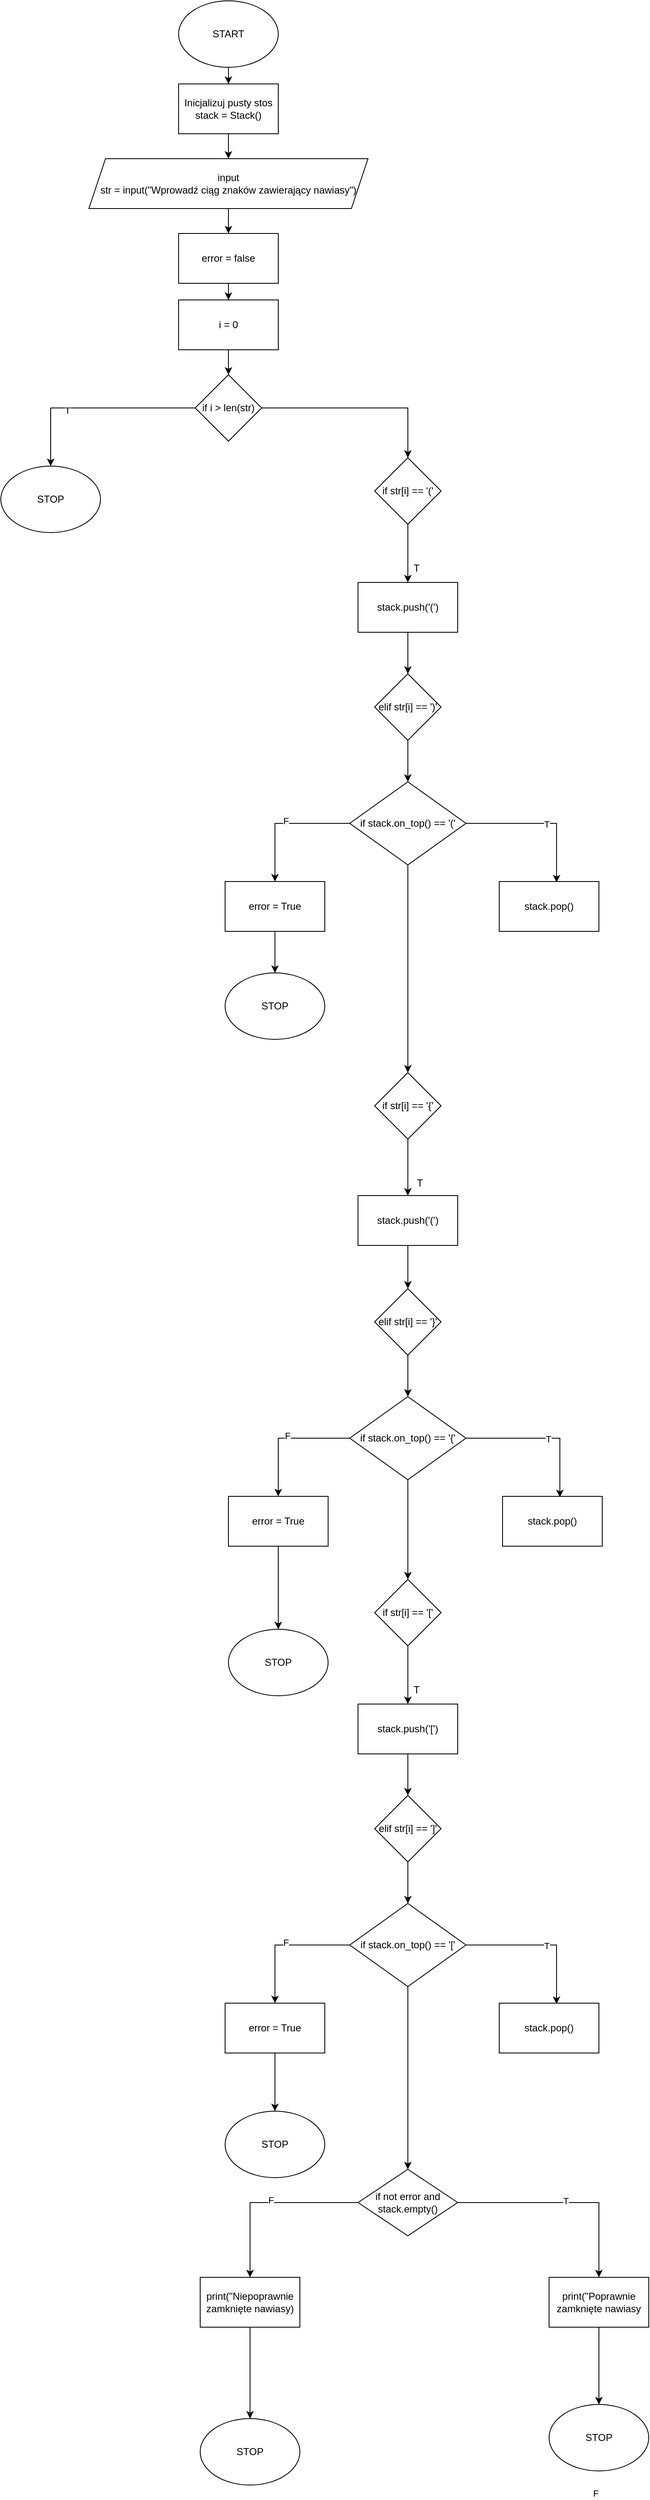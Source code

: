 <mxfile version="21.3.8" type="github" pages="3">
  <diagram name="Poprawność nawiasów" id="g024DsKpXOCPcxwgcf_j">
    <mxGraphModel dx="1793" dy="995" grid="1" gridSize="10" guides="1" tooltips="1" connect="1" arrows="1" fold="1" page="1" pageScale="1" pageWidth="827" pageHeight="1169" math="0" shadow="0">
      <root>
        <mxCell id="0" />
        <mxCell id="1" parent="0" />
        <mxCell id="ThZ5cBKQppWVgxTA8i1g-7" style="edgeStyle=orthogonalEdgeStyle;rounded=0;orthogonalLoop=1;jettySize=auto;html=1;entryX=0.5;entryY=0;entryDx=0;entryDy=0;" parent="1" source="ThZ5cBKQppWVgxTA8i1g-1" target="ThZ5cBKQppWVgxTA8i1g-4" edge="1">
          <mxGeometry relative="1" as="geometry" />
        </mxCell>
        <mxCell id="ThZ5cBKQppWVgxTA8i1g-1" value="START" style="ellipse;whiteSpace=wrap;html=1;" parent="1" vertex="1">
          <mxGeometry x="354" y="30" width="120" height="80" as="geometry" />
        </mxCell>
        <mxCell id="ThZ5cBKQppWVgxTA8i1g-9" style="edgeStyle=orthogonalEdgeStyle;rounded=0;orthogonalLoop=1;jettySize=auto;html=1;entryX=0.5;entryY=0;entryDx=0;entryDy=0;" parent="1" source="ThZ5cBKQppWVgxTA8i1g-3" target="ThZ5cBKQppWVgxTA8i1g-6" edge="1">
          <mxGeometry relative="1" as="geometry" />
        </mxCell>
        <mxCell id="ThZ5cBKQppWVgxTA8i1g-3" value="input&lt;br&gt;str = input(&quot;Wprowadź ciąg znaków zawierający nawiasy&quot;)" style="shape=parallelogram;perimeter=parallelogramPerimeter;whiteSpace=wrap;html=1;fixedSize=1;" parent="1" vertex="1">
          <mxGeometry x="246" y="220" width="336" height="60" as="geometry" />
        </mxCell>
        <mxCell id="ThZ5cBKQppWVgxTA8i1g-8" style="edgeStyle=orthogonalEdgeStyle;rounded=0;orthogonalLoop=1;jettySize=auto;html=1;entryX=0.5;entryY=0;entryDx=0;entryDy=0;" parent="1" source="ThZ5cBKQppWVgxTA8i1g-4" target="ThZ5cBKQppWVgxTA8i1g-3" edge="1">
          <mxGeometry relative="1" as="geometry" />
        </mxCell>
        <mxCell id="ThZ5cBKQppWVgxTA8i1g-4" value="Inicjalizuj pusty stos&lt;br&gt;stack = Stack()" style="rounded=0;whiteSpace=wrap;html=1;" parent="1" vertex="1">
          <mxGeometry x="354" y="130" width="120" height="60" as="geometry" />
        </mxCell>
        <mxCell id="ThZ5cBKQppWVgxTA8i1g-11" style="edgeStyle=orthogonalEdgeStyle;rounded=0;orthogonalLoop=1;jettySize=auto;html=1;entryX=0.5;entryY=0;entryDx=0;entryDy=0;" parent="1" source="ThZ5cBKQppWVgxTA8i1g-6" target="ThZ5cBKQppWVgxTA8i1g-10" edge="1">
          <mxGeometry relative="1" as="geometry" />
        </mxCell>
        <mxCell id="ThZ5cBKQppWVgxTA8i1g-6" value="error = false" style="rounded=0;whiteSpace=wrap;html=1;" parent="1" vertex="1">
          <mxGeometry x="354" y="310" width="120" height="60" as="geometry" />
        </mxCell>
        <mxCell id="ThZ5cBKQppWVgxTA8i1g-13" style="edgeStyle=orthogonalEdgeStyle;rounded=0;orthogonalLoop=1;jettySize=auto;html=1;entryX=0.5;entryY=0;entryDx=0;entryDy=0;" parent="1" source="ThZ5cBKQppWVgxTA8i1g-10" target="ThZ5cBKQppWVgxTA8i1g-12" edge="1">
          <mxGeometry relative="1" as="geometry" />
        </mxCell>
        <mxCell id="ThZ5cBKQppWVgxTA8i1g-10" value="i = 0&lt;br&gt;" style="rounded=0;whiteSpace=wrap;html=1;" parent="1" vertex="1">
          <mxGeometry x="354" y="390" width="120" height="60" as="geometry" />
        </mxCell>
        <mxCell id="JOtx4gClBZ2Zoo7yHdEg-2" style="edgeStyle=orthogonalEdgeStyle;rounded=0;orthogonalLoop=1;jettySize=auto;html=1;entryX=0.5;entryY=0;entryDx=0;entryDy=0;" edge="1" parent="1" source="ThZ5cBKQppWVgxTA8i1g-12" target="JOtx4gClBZ2Zoo7yHdEg-1">
          <mxGeometry relative="1" as="geometry" />
        </mxCell>
        <mxCell id="JOtx4gClBZ2Zoo7yHdEg-3" value="T" style="edgeLabel;html=1;align=center;verticalAlign=middle;resizable=0;points=[];" vertex="1" connectable="0" parent="JOtx4gClBZ2Zoo7yHdEg-2">
          <mxGeometry x="0.262" y="3" relative="1" as="geometry">
            <mxPoint as="offset" />
          </mxGeometry>
        </mxCell>
        <mxCell id="JOtx4gClBZ2Zoo7yHdEg-6" style="edgeStyle=orthogonalEdgeStyle;rounded=0;orthogonalLoop=1;jettySize=auto;html=1;entryX=0.5;entryY=0;entryDx=0;entryDy=0;" edge="1" parent="1" source="ThZ5cBKQppWVgxTA8i1g-12" target="JOtx4gClBZ2Zoo7yHdEg-4">
          <mxGeometry relative="1" as="geometry" />
        </mxCell>
        <mxCell id="ThZ5cBKQppWVgxTA8i1g-12" value="if i &amp;gt; len(str)" style="rhombus;whiteSpace=wrap;html=1;" parent="1" vertex="1">
          <mxGeometry x="374" y="480" width="80" height="80" as="geometry" />
        </mxCell>
        <mxCell id="JOtx4gClBZ2Zoo7yHdEg-1" value="STOP" style="ellipse;whiteSpace=wrap;html=1;" vertex="1" parent="1">
          <mxGeometry x="140" y="590" width="120" height="80" as="geometry" />
        </mxCell>
        <mxCell id="JOtx4gClBZ2Zoo7yHdEg-8" style="edgeStyle=orthogonalEdgeStyle;rounded=0;orthogonalLoop=1;jettySize=auto;html=1;entryX=0.5;entryY=0;entryDx=0;entryDy=0;" edge="1" parent="1" source="JOtx4gClBZ2Zoo7yHdEg-4" target="JOtx4gClBZ2Zoo7yHdEg-7">
          <mxGeometry relative="1" as="geometry" />
        </mxCell>
        <mxCell id="JOtx4gClBZ2Zoo7yHdEg-4" value="if str[i] == &#39;(&#39;" style="rhombus;whiteSpace=wrap;html=1;" vertex="1" parent="1">
          <mxGeometry x="590" y="580" width="80" height="80" as="geometry" />
        </mxCell>
        <mxCell id="JOtx4gClBZ2Zoo7yHdEg-11" style="edgeStyle=orthogonalEdgeStyle;rounded=0;orthogonalLoop=1;jettySize=auto;html=1;entryX=0.5;entryY=0;entryDx=0;entryDy=0;" edge="1" parent="1" source="JOtx4gClBZ2Zoo7yHdEg-7" target="JOtx4gClBZ2Zoo7yHdEg-10">
          <mxGeometry relative="1" as="geometry" />
        </mxCell>
        <mxCell id="JOtx4gClBZ2Zoo7yHdEg-7" value="stack.push(&#39;(&#39;)" style="rounded=0;whiteSpace=wrap;html=1;" vertex="1" parent="1">
          <mxGeometry x="570" y="730" width="120" height="60" as="geometry" />
        </mxCell>
        <mxCell id="JOtx4gClBZ2Zoo7yHdEg-9" value="T" style="text;html=1;align=center;verticalAlign=middle;resizable=0;points=[];autosize=1;strokeColor=none;fillColor=none;" vertex="1" parent="1">
          <mxGeometry x="625" y="698" width="30" height="30" as="geometry" />
        </mxCell>
        <mxCell id="JOtx4gClBZ2Zoo7yHdEg-15" style="edgeStyle=orthogonalEdgeStyle;rounded=0;orthogonalLoop=1;jettySize=auto;html=1;entryX=0.5;entryY=0;entryDx=0;entryDy=0;" edge="1" parent="1" source="JOtx4gClBZ2Zoo7yHdEg-10" target="JOtx4gClBZ2Zoo7yHdEg-14">
          <mxGeometry relative="1" as="geometry" />
        </mxCell>
        <mxCell id="JOtx4gClBZ2Zoo7yHdEg-10" value="elif str[i] == &#39;)&#39;" style="rhombus;whiteSpace=wrap;html=1;" vertex="1" parent="1">
          <mxGeometry x="590" y="840" width="80" height="80" as="geometry" />
        </mxCell>
        <mxCell id="JOtx4gClBZ2Zoo7yHdEg-19" style="edgeStyle=orthogonalEdgeStyle;rounded=0;orthogonalLoop=1;jettySize=auto;html=1;entryX=0.575;entryY=0.017;entryDx=0;entryDy=0;entryPerimeter=0;" edge="1" parent="1" source="JOtx4gClBZ2Zoo7yHdEg-14" target="JOtx4gClBZ2Zoo7yHdEg-18">
          <mxGeometry relative="1" as="geometry" />
        </mxCell>
        <mxCell id="JOtx4gClBZ2Zoo7yHdEg-22" value="T" style="edgeLabel;html=1;align=center;verticalAlign=middle;resizable=0;points=[];" vertex="1" connectable="0" parent="JOtx4gClBZ2Zoo7yHdEg-19">
          <mxGeometry x="0.078" y="-1" relative="1" as="geometry">
            <mxPoint as="offset" />
          </mxGeometry>
        </mxCell>
        <mxCell id="JOtx4gClBZ2Zoo7yHdEg-20" style="edgeStyle=orthogonalEdgeStyle;rounded=0;orthogonalLoop=1;jettySize=auto;html=1;entryX=0.5;entryY=0;entryDx=0;entryDy=0;" edge="1" parent="1" source="JOtx4gClBZ2Zoo7yHdEg-14" target="JOtx4gClBZ2Zoo7yHdEg-16">
          <mxGeometry relative="1" as="geometry" />
        </mxCell>
        <mxCell id="JOtx4gClBZ2Zoo7yHdEg-21" value="F" style="edgeLabel;html=1;align=center;verticalAlign=middle;resizable=0;points=[];" vertex="1" connectable="0" parent="JOtx4gClBZ2Zoo7yHdEg-20">
          <mxGeometry x="-0.037" y="-3" relative="1" as="geometry">
            <mxPoint as="offset" />
          </mxGeometry>
        </mxCell>
        <mxCell id="JOtx4gClBZ2Zoo7yHdEg-41" style="edgeStyle=orthogonalEdgeStyle;rounded=0;orthogonalLoop=1;jettySize=auto;html=1;entryX=0.5;entryY=0;entryDx=0;entryDy=0;" edge="1" parent="1" source="JOtx4gClBZ2Zoo7yHdEg-14" target="JOtx4gClBZ2Zoo7yHdEg-28">
          <mxGeometry relative="1" as="geometry" />
        </mxCell>
        <mxCell id="JOtx4gClBZ2Zoo7yHdEg-14" value="if stack.on_top() == &#39;(&#39;" style="rhombus;whiteSpace=wrap;html=1;" vertex="1" parent="1">
          <mxGeometry x="560" y="970" width="140" height="100" as="geometry" />
        </mxCell>
        <mxCell id="JOtx4gClBZ2Zoo7yHdEg-24" style="edgeStyle=orthogonalEdgeStyle;rounded=0;orthogonalLoop=1;jettySize=auto;html=1;entryX=0.5;entryY=0;entryDx=0;entryDy=0;" edge="1" parent="1" source="JOtx4gClBZ2Zoo7yHdEg-16" target="JOtx4gClBZ2Zoo7yHdEg-23">
          <mxGeometry relative="1" as="geometry" />
        </mxCell>
        <mxCell id="JOtx4gClBZ2Zoo7yHdEg-16" value="error = True" style="rounded=0;whiteSpace=wrap;html=1;" vertex="1" parent="1">
          <mxGeometry x="410" y="1090" width="120" height="60" as="geometry" />
        </mxCell>
        <mxCell id="JOtx4gClBZ2Zoo7yHdEg-18" value="stack.pop()" style="rounded=0;whiteSpace=wrap;html=1;" vertex="1" parent="1">
          <mxGeometry x="740" y="1090" width="120" height="60" as="geometry" />
        </mxCell>
        <mxCell id="JOtx4gClBZ2Zoo7yHdEg-23" value="STOP" style="ellipse;whiteSpace=wrap;html=1;" vertex="1" parent="1">
          <mxGeometry x="410" y="1200" width="120" height="80" as="geometry" />
        </mxCell>
        <mxCell id="JOtx4gClBZ2Zoo7yHdEg-27" style="edgeStyle=orthogonalEdgeStyle;rounded=0;orthogonalLoop=1;jettySize=auto;html=1;entryX=0.5;entryY=0;entryDx=0;entryDy=0;" edge="1" parent="1" source="JOtx4gClBZ2Zoo7yHdEg-28" target="JOtx4gClBZ2Zoo7yHdEg-30">
          <mxGeometry relative="1" as="geometry" />
        </mxCell>
        <mxCell id="JOtx4gClBZ2Zoo7yHdEg-28" value="if str[i] == &#39;{&#39;" style="rhombus;whiteSpace=wrap;html=1;" vertex="1" parent="1">
          <mxGeometry x="590" y="1320" width="80" height="80" as="geometry" />
        </mxCell>
        <mxCell id="JOtx4gClBZ2Zoo7yHdEg-29" style="edgeStyle=orthogonalEdgeStyle;rounded=0;orthogonalLoop=1;jettySize=auto;html=1;entryX=0.5;entryY=0;entryDx=0;entryDy=0;" edge="1" parent="1" source="JOtx4gClBZ2Zoo7yHdEg-30" target="JOtx4gClBZ2Zoo7yHdEg-33">
          <mxGeometry relative="1" as="geometry" />
        </mxCell>
        <mxCell id="JOtx4gClBZ2Zoo7yHdEg-30" value="stack.push(&#39;(&#39;)" style="rounded=0;whiteSpace=wrap;html=1;" vertex="1" parent="1">
          <mxGeometry x="570" y="1468" width="120" height="60" as="geometry" />
        </mxCell>
        <mxCell id="JOtx4gClBZ2Zoo7yHdEg-31" value="T" style="text;html=1;align=center;verticalAlign=middle;resizable=0;points=[];autosize=1;strokeColor=none;fillColor=none;" vertex="1" parent="1">
          <mxGeometry x="629" y="1438" width="30" height="30" as="geometry" />
        </mxCell>
        <mxCell id="JOtx4gClBZ2Zoo7yHdEg-32" style="edgeStyle=orthogonalEdgeStyle;rounded=0;orthogonalLoop=1;jettySize=auto;html=1;entryX=0.5;entryY=0;entryDx=0;entryDy=0;" edge="1" parent="1" source="JOtx4gClBZ2Zoo7yHdEg-33" target="JOtx4gClBZ2Zoo7yHdEg-38">
          <mxGeometry relative="1" as="geometry" />
        </mxCell>
        <mxCell id="JOtx4gClBZ2Zoo7yHdEg-33" value="elif str[i] == &#39;}&#39;" style="rhombus;whiteSpace=wrap;html=1;" vertex="1" parent="1">
          <mxGeometry x="590" y="1580" width="80" height="80" as="geometry" />
        </mxCell>
        <mxCell id="JOtx4gClBZ2Zoo7yHdEg-34" style="edgeStyle=orthogonalEdgeStyle;rounded=0;orthogonalLoop=1;jettySize=auto;html=1;entryX=0.575;entryY=0.017;entryDx=0;entryDy=0;entryPerimeter=0;" edge="1" parent="1" source="JOtx4gClBZ2Zoo7yHdEg-38" target="JOtx4gClBZ2Zoo7yHdEg-40">
          <mxGeometry relative="1" as="geometry" />
        </mxCell>
        <mxCell id="JOtx4gClBZ2Zoo7yHdEg-35" value="T" style="edgeLabel;html=1;align=center;verticalAlign=middle;resizable=0;points=[];" vertex="1" connectable="0" parent="JOtx4gClBZ2Zoo7yHdEg-34">
          <mxGeometry x="0.078" y="-1" relative="1" as="geometry">
            <mxPoint as="offset" />
          </mxGeometry>
        </mxCell>
        <mxCell id="JOtx4gClBZ2Zoo7yHdEg-36" style="edgeStyle=orthogonalEdgeStyle;rounded=0;orthogonalLoop=1;jettySize=auto;html=1;entryX=0.5;entryY=0;entryDx=0;entryDy=0;" edge="1" parent="1" source="JOtx4gClBZ2Zoo7yHdEg-38" target="JOtx4gClBZ2Zoo7yHdEg-71">
          <mxGeometry relative="1" as="geometry">
            <mxPoint x="474" y="1830" as="targetPoint" />
          </mxGeometry>
        </mxCell>
        <mxCell id="JOtx4gClBZ2Zoo7yHdEg-37" value="F" style="edgeLabel;html=1;align=center;verticalAlign=middle;resizable=0;points=[];" vertex="1" connectable="0" parent="JOtx4gClBZ2Zoo7yHdEg-36">
          <mxGeometry x="-0.037" y="-3" relative="1" as="geometry">
            <mxPoint as="offset" />
          </mxGeometry>
        </mxCell>
        <mxCell id="JOtx4gClBZ2Zoo7yHdEg-56" style="edgeStyle=orthogonalEdgeStyle;rounded=0;orthogonalLoop=1;jettySize=auto;html=1;" edge="1" parent="1" source="JOtx4gClBZ2Zoo7yHdEg-38" target="JOtx4gClBZ2Zoo7yHdEg-43">
          <mxGeometry relative="1" as="geometry" />
        </mxCell>
        <mxCell id="JOtx4gClBZ2Zoo7yHdEg-38" value="if stack.on_top() == &#39;{&#39;" style="rhombus;whiteSpace=wrap;html=1;" vertex="1" parent="1">
          <mxGeometry x="560" y="1710" width="140" height="100" as="geometry" />
        </mxCell>
        <mxCell id="JOtx4gClBZ2Zoo7yHdEg-39" style="edgeStyle=orthogonalEdgeStyle;rounded=0;orthogonalLoop=1;jettySize=auto;html=1;entryX=0.5;entryY=0;entryDx=0;entryDy=0;exitX=0.5;exitY=1;exitDx=0;exitDy=0;" edge="1" parent="1" source="JOtx4gClBZ2Zoo7yHdEg-71" target="JOtx4gClBZ2Zoo7yHdEg-72">
          <mxGeometry relative="1" as="geometry">
            <mxPoint x="474" y="1890" as="sourcePoint" />
            <mxPoint x="474" y="1940" as="targetPoint" />
          </mxGeometry>
        </mxCell>
        <mxCell id="JOtx4gClBZ2Zoo7yHdEg-40" value="stack.pop()" style="rounded=0;whiteSpace=wrap;html=1;" vertex="1" parent="1">
          <mxGeometry x="744" y="1830" width="120" height="60" as="geometry" />
        </mxCell>
        <mxCell id="JOtx4gClBZ2Zoo7yHdEg-42" style="edgeStyle=orthogonalEdgeStyle;rounded=0;orthogonalLoop=1;jettySize=auto;html=1;entryX=0.5;entryY=0;entryDx=0;entryDy=0;" edge="1" parent="1" source="JOtx4gClBZ2Zoo7yHdEg-43" target="JOtx4gClBZ2Zoo7yHdEg-45">
          <mxGeometry relative="1" as="geometry" />
        </mxCell>
        <mxCell id="JOtx4gClBZ2Zoo7yHdEg-43" value="if str[i] == &#39;[&#39;" style="rhombus;whiteSpace=wrap;html=1;" vertex="1" parent="1">
          <mxGeometry x="590" y="1930" width="80" height="80" as="geometry" />
        </mxCell>
        <mxCell id="JOtx4gClBZ2Zoo7yHdEg-44" style="edgeStyle=orthogonalEdgeStyle;rounded=0;orthogonalLoop=1;jettySize=auto;html=1;entryX=0.5;entryY=0;entryDx=0;entryDy=0;" edge="1" parent="1" source="JOtx4gClBZ2Zoo7yHdEg-45" target="JOtx4gClBZ2Zoo7yHdEg-48">
          <mxGeometry relative="1" as="geometry" />
        </mxCell>
        <mxCell id="JOtx4gClBZ2Zoo7yHdEg-45" value="stack.push(&#39;[&#39;)" style="rounded=0;whiteSpace=wrap;html=1;" vertex="1" parent="1">
          <mxGeometry x="570" y="2080" width="120" height="60" as="geometry" />
        </mxCell>
        <mxCell id="JOtx4gClBZ2Zoo7yHdEg-46" value="T" style="text;html=1;align=center;verticalAlign=middle;resizable=0;points=[];autosize=1;strokeColor=none;fillColor=none;" vertex="1" parent="1">
          <mxGeometry x="625" y="2048" width="30" height="30" as="geometry" />
        </mxCell>
        <mxCell id="JOtx4gClBZ2Zoo7yHdEg-47" style="edgeStyle=orthogonalEdgeStyle;rounded=0;orthogonalLoop=1;jettySize=auto;html=1;entryX=0.5;entryY=0;entryDx=0;entryDy=0;" edge="1" parent="1" source="JOtx4gClBZ2Zoo7yHdEg-48" target="JOtx4gClBZ2Zoo7yHdEg-53">
          <mxGeometry relative="1" as="geometry" />
        </mxCell>
        <mxCell id="JOtx4gClBZ2Zoo7yHdEg-48" value="elif str[i] == &#39;]&#39;" style="rhombus;whiteSpace=wrap;html=1;" vertex="1" parent="1">
          <mxGeometry x="590" y="2190" width="80" height="80" as="geometry" />
        </mxCell>
        <mxCell id="JOtx4gClBZ2Zoo7yHdEg-49" style="edgeStyle=orthogonalEdgeStyle;rounded=0;orthogonalLoop=1;jettySize=auto;html=1;entryX=0.575;entryY=0.017;entryDx=0;entryDy=0;entryPerimeter=0;" edge="1" parent="1" source="JOtx4gClBZ2Zoo7yHdEg-53" target="JOtx4gClBZ2Zoo7yHdEg-55">
          <mxGeometry relative="1" as="geometry" />
        </mxCell>
        <mxCell id="JOtx4gClBZ2Zoo7yHdEg-50" value="T" style="edgeLabel;html=1;align=center;verticalAlign=middle;resizable=0;points=[];" vertex="1" connectable="0" parent="JOtx4gClBZ2Zoo7yHdEg-49">
          <mxGeometry x="0.078" y="-1" relative="1" as="geometry">
            <mxPoint as="offset" />
          </mxGeometry>
        </mxCell>
        <mxCell id="JOtx4gClBZ2Zoo7yHdEg-51" style="edgeStyle=orthogonalEdgeStyle;rounded=0;orthogonalLoop=1;jettySize=auto;html=1;entryX=0.5;entryY=0;entryDx=0;entryDy=0;" edge="1" parent="1" source="JOtx4gClBZ2Zoo7yHdEg-53" target="JOtx4gClBZ2Zoo7yHdEg-73">
          <mxGeometry relative="1" as="geometry">
            <mxPoint x="470" y="2440" as="targetPoint" />
          </mxGeometry>
        </mxCell>
        <mxCell id="JOtx4gClBZ2Zoo7yHdEg-52" value="F" style="edgeLabel;html=1;align=center;verticalAlign=middle;resizable=0;points=[];" vertex="1" connectable="0" parent="JOtx4gClBZ2Zoo7yHdEg-51">
          <mxGeometry x="-0.037" y="-3" relative="1" as="geometry">
            <mxPoint as="offset" />
          </mxGeometry>
        </mxCell>
        <mxCell id="JOtx4gClBZ2Zoo7yHdEg-75" style="edgeStyle=orthogonalEdgeStyle;rounded=0;orthogonalLoop=1;jettySize=auto;html=1;" edge="1" parent="1" source="JOtx4gClBZ2Zoo7yHdEg-53" target="JOtx4gClBZ2Zoo7yHdEg-76">
          <mxGeometry relative="1" as="geometry">
            <mxPoint x="630" y="2690" as="targetPoint" />
          </mxGeometry>
        </mxCell>
        <mxCell id="JOtx4gClBZ2Zoo7yHdEg-53" value="if stack.on_top() == &#39;[&#39;" style="rhombus;whiteSpace=wrap;html=1;" vertex="1" parent="1">
          <mxGeometry x="560" y="2320" width="140" height="100" as="geometry" />
        </mxCell>
        <mxCell id="JOtx4gClBZ2Zoo7yHdEg-54" style="edgeStyle=orthogonalEdgeStyle;rounded=0;orthogonalLoop=1;jettySize=auto;html=1;entryX=0.5;entryY=0;entryDx=0;entryDy=0;exitX=0.5;exitY=1;exitDx=0;exitDy=0;" edge="1" parent="1" source="JOtx4gClBZ2Zoo7yHdEg-73" target="JOtx4gClBZ2Zoo7yHdEg-74">
          <mxGeometry relative="1" as="geometry">
            <mxPoint x="470" y="2500" as="sourcePoint" />
            <mxPoint x="470" y="2550" as="targetPoint" />
          </mxGeometry>
        </mxCell>
        <mxCell id="JOtx4gClBZ2Zoo7yHdEg-55" value="stack.pop()" style="rounded=0;whiteSpace=wrap;html=1;" vertex="1" parent="1">
          <mxGeometry x="740" y="2440" width="120" height="60" as="geometry" />
        </mxCell>
        <mxCell id="JOtx4gClBZ2Zoo7yHdEg-71" value="error = True" style="rounded=0;whiteSpace=wrap;html=1;" vertex="1" parent="1">
          <mxGeometry x="414" y="1830" width="120" height="60" as="geometry" />
        </mxCell>
        <mxCell id="JOtx4gClBZ2Zoo7yHdEg-72" value="STOP" style="ellipse;whiteSpace=wrap;html=1;" vertex="1" parent="1">
          <mxGeometry x="414" y="1990" width="120" height="80" as="geometry" />
        </mxCell>
        <mxCell id="JOtx4gClBZ2Zoo7yHdEg-73" value="error = True" style="rounded=0;whiteSpace=wrap;html=1;" vertex="1" parent="1">
          <mxGeometry x="410" y="2440" width="120" height="60" as="geometry" />
        </mxCell>
        <mxCell id="JOtx4gClBZ2Zoo7yHdEg-74" value="STOP" style="ellipse;whiteSpace=wrap;html=1;" vertex="1" parent="1">
          <mxGeometry x="410" y="2570" width="120" height="80" as="geometry" />
        </mxCell>
        <mxCell id="JOtx4gClBZ2Zoo7yHdEg-79" style="edgeStyle=orthogonalEdgeStyle;rounded=0;orthogonalLoop=1;jettySize=auto;html=1;entryX=0.5;entryY=0;entryDx=0;entryDy=0;" edge="1" parent="1" source="JOtx4gClBZ2Zoo7yHdEg-76" target="JOtx4gClBZ2Zoo7yHdEg-78">
          <mxGeometry relative="1" as="geometry">
            <mxPoint x="480" y="2720" as="targetPoint" />
          </mxGeometry>
        </mxCell>
        <mxCell id="JOtx4gClBZ2Zoo7yHdEg-80" value="F" style="edgeLabel;html=1;align=center;verticalAlign=middle;resizable=0;points=[];" vertex="1" connectable="0" parent="JOtx4gClBZ2Zoo7yHdEg-79">
          <mxGeometry x="-0.052" y="-2" relative="1" as="geometry">
            <mxPoint x="-1" y="-1" as="offset" />
          </mxGeometry>
        </mxCell>
        <mxCell id="JOtx4gClBZ2Zoo7yHdEg-81" style="edgeStyle=orthogonalEdgeStyle;rounded=0;orthogonalLoop=1;jettySize=auto;html=1;entryX=0.5;entryY=0;entryDx=0;entryDy=0;" edge="1" parent="1" source="JOtx4gClBZ2Zoo7yHdEg-76" target="JOtx4gClBZ2Zoo7yHdEg-77">
          <mxGeometry relative="1" as="geometry" />
        </mxCell>
        <mxCell id="JOtx4gClBZ2Zoo7yHdEg-82" value="T" style="edgeLabel;html=1;align=center;verticalAlign=middle;resizable=0;points=[];" vertex="1" connectable="0" parent="JOtx4gClBZ2Zoo7yHdEg-81">
          <mxGeometry x="0.006" y="3" relative="1" as="geometry">
            <mxPoint x="-1" y="1" as="offset" />
          </mxGeometry>
        </mxCell>
        <mxCell id="JOtx4gClBZ2Zoo7yHdEg-76" value="if not error and stack.empty()" style="rhombus;whiteSpace=wrap;html=1;" vertex="1" parent="1">
          <mxGeometry x="570" y="2640" width="120" height="80" as="geometry" />
        </mxCell>
        <mxCell id="JOtx4gClBZ2Zoo7yHdEg-91" style="edgeStyle=orthogonalEdgeStyle;rounded=0;orthogonalLoop=1;jettySize=auto;html=1;entryX=0.5;entryY=0;entryDx=0;entryDy=0;" edge="1" parent="1" source="JOtx4gClBZ2Zoo7yHdEg-77" target="JOtx4gClBZ2Zoo7yHdEg-88">
          <mxGeometry relative="1" as="geometry" />
        </mxCell>
        <mxCell id="JOtx4gClBZ2Zoo7yHdEg-77" value="print(&quot;Poprawnie zamknięte nawiasy" style="rounded=0;whiteSpace=wrap;html=1;" vertex="1" parent="1">
          <mxGeometry x="800" y="2770" width="120" height="60" as="geometry" />
        </mxCell>
        <mxCell id="JOtx4gClBZ2Zoo7yHdEg-90" style="edgeStyle=orthogonalEdgeStyle;rounded=0;orthogonalLoop=1;jettySize=auto;html=1;entryX=0.5;entryY=0;entryDx=0;entryDy=0;" edge="1" parent="1" source="JOtx4gClBZ2Zoo7yHdEg-78" target="JOtx4gClBZ2Zoo7yHdEg-85">
          <mxGeometry relative="1" as="geometry" />
        </mxCell>
        <mxCell id="JOtx4gClBZ2Zoo7yHdEg-78" value="print(&quot;Niepoprawnie zamknięte nawiasy)" style="rounded=0;whiteSpace=wrap;html=1;" vertex="1" parent="1">
          <mxGeometry x="380" y="2770" width="120" height="60" as="geometry" />
        </mxCell>
        <mxCell id="JOtx4gClBZ2Zoo7yHdEg-85" value="STOP" style="ellipse;whiteSpace=wrap;html=1;" vertex="1" parent="1">
          <mxGeometry x="380" y="2940" width="120" height="80" as="geometry" />
        </mxCell>
        <mxCell id="JOtx4gClBZ2Zoo7yHdEg-88" value="STOP" style="ellipse;whiteSpace=wrap;html=1;" vertex="1" parent="1">
          <mxGeometry x="800" y="2923" width="120" height="80" as="geometry" />
        </mxCell>
        <mxCell id="JOtx4gClBZ2Zoo7yHdEg-89" value="F" style="edgeLabel;html=1;align=center;verticalAlign=middle;resizable=0;points=[];" vertex="1" connectable="0" parent="1">
          <mxGeometry x="855.25" y="3030.0" as="geometry" />
        </mxCell>
      </root>
    </mxGraphModel>
  </diagram>
  <diagram id="4OWoh24682Fx0EEABVl8" name="Zad 3 Dziel i rządź wektor">
    <mxGraphModel dx="1434" dy="796" grid="1" gridSize="10" guides="1" tooltips="1" connect="1" arrows="1" fold="1" page="1" pageScale="1" pageWidth="827" pageHeight="1169" math="0" shadow="0">
      <root>
        <mxCell id="0" />
        <mxCell id="1" parent="0" />
        <mxCell id="RIF_Q4eIigPR4WmYsB3n-13" style="edgeStyle=orthogonalEdgeStyle;rounded=0;orthogonalLoop=1;jettySize=auto;html=1;entryX=0.5;entryY=0;entryDx=0;entryDy=0;" parent="1" source="RIF_Q4eIigPR4WmYsB3n-1" target="RIF_Q4eIigPR4WmYsB3n-3" edge="1">
          <mxGeometry relative="1" as="geometry" />
        </mxCell>
        <mxCell id="RIF_Q4eIigPR4WmYsB3n-1" value="znajdz_najwiekszy_element_wektora(wektor)" style="rounded=0;whiteSpace=wrap;html=1;" parent="1" vertex="1">
          <mxGeometry x="280" y="160" width="286" height="60" as="geometry" />
        </mxCell>
        <mxCell id="RIF_Q4eIigPR4WmYsB3n-14" style="edgeStyle=orthogonalEdgeStyle;rounded=0;orthogonalLoop=1;jettySize=auto;html=1;entryX=0.5;entryY=0;entryDx=0;entryDy=0;" parent="1" source="RIF_Q4eIigPR4WmYsB3n-2" target="RIF_Q4eIigPR4WmYsB3n-1" edge="1">
          <mxGeometry relative="1" as="geometry" />
        </mxCell>
        <mxCell id="RIF_Q4eIigPR4WmYsB3n-2" value="START" style="ellipse;whiteSpace=wrap;html=1;" parent="1" vertex="1">
          <mxGeometry x="363" y="50" width="120" height="80" as="geometry" />
        </mxCell>
        <mxCell id="RIF_Q4eIigPR4WmYsB3n-5" style="edgeStyle=orthogonalEdgeStyle;rounded=0;orthogonalLoop=1;jettySize=auto;html=1;entryX=0.5;entryY=0;entryDx=0;entryDy=0;" parent="1" source="RIF_Q4eIigPR4WmYsB3n-3" target="RIF_Q4eIigPR4WmYsB3n-4" edge="1">
          <mxGeometry relative="1" as="geometry" />
        </mxCell>
        <mxCell id="RIF_Q4eIigPR4WmYsB3n-6" value="T" style="edgeLabel;html=1;align=center;verticalAlign=middle;resizable=0;points=[];" parent="RIF_Q4eIigPR4WmYsB3n-5" vertex="1" connectable="0">
          <mxGeometry x="0.093" y="2" relative="1" as="geometry">
            <mxPoint as="offset" />
          </mxGeometry>
        </mxCell>
        <mxCell id="RIF_Q4eIigPR4WmYsB3n-10" style="edgeStyle=orthogonalEdgeStyle;rounded=0;orthogonalLoop=1;jettySize=auto;html=1;entryX=0.5;entryY=0;entryDx=0;entryDy=0;" parent="1" source="RIF_Q4eIigPR4WmYsB3n-3" target="RIF_Q4eIigPR4WmYsB3n-9" edge="1">
          <mxGeometry relative="1" as="geometry" />
        </mxCell>
        <mxCell id="RIF_Q4eIigPR4WmYsB3n-18" style="edgeStyle=orthogonalEdgeStyle;rounded=0;orthogonalLoop=1;jettySize=auto;html=1;entryX=0.5;entryY=0;entryDx=0;entryDy=0;" parent="1" source="RIF_Q4eIigPR4WmYsB3n-3" target="RIF_Q4eIigPR4WmYsB3n-16" edge="1">
          <mxGeometry relative="1" as="geometry" />
        </mxCell>
        <mxCell id="RIF_Q4eIigPR4WmYsB3n-19" value="F" style="edgeLabel;html=1;align=center;verticalAlign=middle;resizable=0;points=[];" parent="RIF_Q4eIigPR4WmYsB3n-18" vertex="1" connectable="0">
          <mxGeometry x="-0.395" y="2" relative="1" as="geometry">
            <mxPoint as="offset" />
          </mxGeometry>
        </mxCell>
        <mxCell id="RIF_Q4eIigPR4WmYsB3n-3" value="if len(wektor)==0" style="rhombus;whiteSpace=wrap;html=1;" parent="1" vertex="1">
          <mxGeometry x="365" y="240" width="116" height="110" as="geometry" />
        </mxCell>
        <mxCell id="RIF_Q4eIigPR4WmYsB3n-37" style="edgeStyle=orthogonalEdgeStyle;rounded=0;orthogonalLoop=1;jettySize=auto;html=1;entryX=0.5;entryY=0;entryDx=0;entryDy=0;" parent="1" source="RIF_Q4eIigPR4WmYsB3n-4" target="RIF_Q4eIigPR4WmYsB3n-36" edge="1">
          <mxGeometry relative="1" as="geometry" />
        </mxCell>
        <mxCell id="RIF_Q4eIigPR4WmYsB3n-4" value="raise ValueError(&quot;Wektor jest pusty&quot;)" style="rounded=0;whiteSpace=wrap;html=1;" parent="1" vertex="1">
          <mxGeometry x="180" y="370" width="120" height="60" as="geometry" />
        </mxCell>
        <mxCell id="RIF_Q4eIigPR4WmYsB3n-12" style="edgeStyle=orthogonalEdgeStyle;rounded=0;orthogonalLoop=1;jettySize=auto;html=1;entryX=0.5;entryY=0;entryDx=0;entryDy=0;" parent="1" source="RIF_Q4eIigPR4WmYsB3n-9" target="RIF_Q4eIigPR4WmYsB3n-11" edge="1">
          <mxGeometry relative="1" as="geometry" />
        </mxCell>
        <mxCell id="RIF_Q4eIigPR4WmYsB3n-15" value="T" style="edgeLabel;html=1;align=center;verticalAlign=middle;resizable=0;points=[];" parent="RIF_Q4eIigPR4WmYsB3n-12" vertex="1" connectable="0">
          <mxGeometry x="0.11" y="1" relative="1" as="geometry">
            <mxPoint as="offset" />
          </mxGeometry>
        </mxCell>
        <mxCell id="RIF_Q4eIigPR4WmYsB3n-17" style="edgeStyle=orthogonalEdgeStyle;rounded=0;orthogonalLoop=1;jettySize=auto;html=1;entryX=0.5;entryY=0;entryDx=0;entryDy=0;" parent="1" source="RIF_Q4eIigPR4WmYsB3n-9" target="RIF_Q4eIigPR4WmYsB3n-16" edge="1">
          <mxGeometry relative="1" as="geometry" />
        </mxCell>
        <mxCell id="RIF_Q4eIigPR4WmYsB3n-20" value="F" style="edgeLabel;html=1;align=center;verticalAlign=middle;resizable=0;points=[];" parent="RIF_Q4eIigPR4WmYsB3n-17" vertex="1" connectable="0">
          <mxGeometry x="0.453" y="1" relative="1" as="geometry">
            <mxPoint as="offset" />
          </mxGeometry>
        </mxCell>
        <mxCell id="RIF_Q4eIigPR4WmYsB3n-9" value="elif len(wektor)==1" style="rhombus;whiteSpace=wrap;html=1;" parent="1" vertex="1">
          <mxGeometry x="365" y="530" width="116" height="110" as="geometry" />
        </mxCell>
        <mxCell id="RIF_Q4eIigPR4WmYsB3n-38" style="edgeStyle=orthogonalEdgeStyle;rounded=0;orthogonalLoop=1;jettySize=auto;html=1;entryX=0.5;entryY=0;entryDx=0;entryDy=0;" parent="1" source="RIF_Q4eIigPR4WmYsB3n-11" target="RIF_Q4eIigPR4WmYsB3n-35" edge="1">
          <mxGeometry relative="1" as="geometry" />
        </mxCell>
        <mxCell id="RIF_Q4eIigPR4WmYsB3n-11" value="return wektor[0]" style="rounded=0;whiteSpace=wrap;html=1;" parent="1" vertex="1">
          <mxGeometry x="170" y="610" width="120" height="60" as="geometry" />
        </mxCell>
        <mxCell id="RIF_Q4eIigPR4WmYsB3n-22" style="edgeStyle=orthogonalEdgeStyle;rounded=0;orthogonalLoop=1;jettySize=auto;html=1;entryX=0.5;entryY=0;entryDx=0;entryDy=0;" parent="1" source="RIF_Q4eIigPR4WmYsB3n-16" target="RIF_Q4eIigPR4WmYsB3n-21" edge="1">
          <mxGeometry relative="1" as="geometry" />
        </mxCell>
        <mxCell id="RIF_Q4eIigPR4WmYsB3n-16" value="&lt;div&gt;&amp;nbsp;polowa = len(wektor) // 2&lt;/div&gt;&lt;div&gt;&amp;nbsp; &amp;nbsp; &amp;nbsp; &amp;nbsp; lewa_polowa = wektor[:polowa]&lt;/div&gt;&lt;div&gt;&amp;nbsp; &amp;nbsp; &amp;nbsp; &amp;nbsp; prawa_polowa = wektor[polowa:]&lt;/div&gt;&lt;div&gt;&lt;div&gt;najwiekszy_lewa = znajdz_najwiekszy_element_wektora(lewa_polowa)&lt;/div&gt;&lt;div&gt;&amp;nbsp; &amp;nbsp; &amp;nbsp; &amp;nbsp; najwiekszy_prawa = znajdz_najwiekszy_element_wektora(prawa_polowa)&lt;/div&gt;&lt;/div&gt;" style="rounded=0;whiteSpace=wrap;html=1;" parent="1" vertex="1">
          <mxGeometry x="520" y="650" width="460" height="100" as="geometry" />
        </mxCell>
        <mxCell id="RIF_Q4eIigPR4WmYsB3n-25" style="edgeStyle=orthogonalEdgeStyle;rounded=0;orthogonalLoop=1;jettySize=auto;html=1;entryX=0.5;entryY=0;entryDx=0;entryDy=0;" parent="1" source="RIF_Q4eIigPR4WmYsB3n-21" target="RIF_Q4eIigPR4WmYsB3n-23" edge="1">
          <mxGeometry relative="1" as="geometry" />
        </mxCell>
        <mxCell id="RIF_Q4eIigPR4WmYsB3n-29" value="T" style="edgeLabel;html=1;align=center;verticalAlign=middle;resizable=0;points=[];" parent="RIF_Q4eIigPR4WmYsB3n-25" vertex="1" connectable="0">
          <mxGeometry x="-0.114" y="-4" relative="1" as="geometry">
            <mxPoint as="offset" />
          </mxGeometry>
        </mxCell>
        <mxCell id="RIF_Q4eIigPR4WmYsB3n-26" style="edgeStyle=orthogonalEdgeStyle;rounded=0;orthogonalLoop=1;jettySize=auto;html=1;entryX=0.5;entryY=0;entryDx=0;entryDy=0;" parent="1" source="RIF_Q4eIigPR4WmYsB3n-21" target="RIF_Q4eIigPR4WmYsB3n-24" edge="1">
          <mxGeometry relative="1" as="geometry" />
        </mxCell>
        <mxCell id="RIF_Q4eIigPR4WmYsB3n-30" value="F" style="edgeLabel;html=1;align=center;verticalAlign=middle;resizable=0;points=[];" parent="RIF_Q4eIigPR4WmYsB3n-26" vertex="1" connectable="0">
          <mxGeometry x="0.1" y="-1" relative="1" as="geometry">
            <mxPoint as="offset" />
          </mxGeometry>
        </mxCell>
        <mxCell id="RIF_Q4eIigPR4WmYsB3n-21" value="if najwiekszy_lewa &amp;gt; najwiekszy_prawa" style="rhombus;whiteSpace=wrap;html=1;" parent="1" vertex="1">
          <mxGeometry x="345.5" y="820" width="155" height="110" as="geometry" />
        </mxCell>
        <mxCell id="RIF_Q4eIigPR4WmYsB3n-40" style="edgeStyle=orthogonalEdgeStyle;rounded=0;orthogonalLoop=1;jettySize=auto;html=1;entryX=0.5;entryY=0;entryDx=0;entryDy=0;" parent="1" source="RIF_Q4eIigPR4WmYsB3n-23" target="RIF_Q4eIigPR4WmYsB3n-39" edge="1">
          <mxGeometry relative="1" as="geometry" />
        </mxCell>
        <mxCell id="RIF_Q4eIigPR4WmYsB3n-23" value="return najwiekszy_lewa" style="rounded=0;whiteSpace=wrap;html=1;" parent="1" vertex="1">
          <mxGeometry x="120" y="940" width="160" height="60" as="geometry" />
        </mxCell>
        <mxCell id="RIF_Q4eIigPR4WmYsB3n-41" style="edgeStyle=orthogonalEdgeStyle;rounded=0;orthogonalLoop=1;jettySize=auto;html=1;entryX=0.5;entryY=0;entryDx=0;entryDy=0;" parent="1" source="RIF_Q4eIigPR4WmYsB3n-24" target="RIF_Q4eIigPR4WmYsB3n-39" edge="1">
          <mxGeometry relative="1" as="geometry" />
        </mxCell>
        <mxCell id="RIF_Q4eIigPR4WmYsB3n-24" value="return najwiekszy_prawa" style="rounded=0;whiteSpace=wrap;html=1;" parent="1" vertex="1">
          <mxGeometry x="590" y="940" width="150" height="60" as="geometry" />
        </mxCell>
        <mxCell id="RIF_Q4eIigPR4WmYsB3n-35" value="STOP" style="ellipse;whiteSpace=wrap;html=1;" parent="1" vertex="1">
          <mxGeometry x="170" y="710" width="120" height="80" as="geometry" />
        </mxCell>
        <mxCell id="RIF_Q4eIigPR4WmYsB3n-36" value="STOP" style="ellipse;whiteSpace=wrap;html=1;" parent="1" vertex="1">
          <mxGeometry x="180" y="460" width="120" height="80" as="geometry" />
        </mxCell>
        <mxCell id="RIF_Q4eIigPR4WmYsB3n-39" value="STOP" style="ellipse;whiteSpace=wrap;html=1;" parent="1" vertex="1">
          <mxGeometry x="363" y="1089" width="120" height="80" as="geometry" />
        </mxCell>
      </root>
    </mxGraphModel>
  </diagram>
  <diagram id="cg5v2ROo45hpApe3FfZ7" name="Zad 4 Dziel i rządź Suma elementów w tablicy">
    <mxGraphModel dx="1434" dy="796" grid="1" gridSize="10" guides="1" tooltips="1" connect="1" arrows="1" fold="1" page="1" pageScale="1" pageWidth="827" pageHeight="1169" math="0" shadow="0">
      <root>
        <mxCell id="0" />
        <mxCell id="1" parent="0" />
        <mxCell id="HCix_FkKWq9-2f1vo-a4-1" style="edgeStyle=orthogonalEdgeStyle;rounded=0;orthogonalLoop=1;jettySize=auto;html=1;entryX=0.5;entryY=0;entryDx=0;entryDy=0;" edge="1" parent="1" source="HCix_FkKWq9-2f1vo-a4-2" target="HCix_FkKWq9-2f1vo-a4-10">
          <mxGeometry relative="1" as="geometry" />
        </mxCell>
        <mxCell id="HCix_FkKWq9-2f1vo-a4-2" value="&lt;div style=&quot;text-align: left;&quot;&gt;&lt;span style=&quot;background-color: initial;&quot;&gt;oblicz_sume_tablicy(tablica)&lt;/span&gt;&lt;/div&gt;" style="rounded=0;whiteSpace=wrap;html=1;" vertex="1" parent="1">
          <mxGeometry x="280" y="160" width="286" height="60" as="geometry" />
        </mxCell>
        <mxCell id="HCix_FkKWq9-2f1vo-a4-3" style="edgeStyle=orthogonalEdgeStyle;rounded=0;orthogonalLoop=1;jettySize=auto;html=1;entryX=0.5;entryY=0;entryDx=0;entryDy=0;" edge="1" parent="1" source="HCix_FkKWq9-2f1vo-a4-4" target="HCix_FkKWq9-2f1vo-a4-2">
          <mxGeometry relative="1" as="geometry" />
        </mxCell>
        <mxCell id="HCix_FkKWq9-2f1vo-a4-4" value="START" style="ellipse;whiteSpace=wrap;html=1;" vertex="1" parent="1">
          <mxGeometry x="363" y="50" width="120" height="80" as="geometry" />
        </mxCell>
        <mxCell id="HCix_FkKWq9-2f1vo-a4-5" style="edgeStyle=orthogonalEdgeStyle;rounded=0;orthogonalLoop=1;jettySize=auto;html=1;entryX=0.5;entryY=0;entryDx=0;entryDy=0;" edge="1" parent="1" source="HCix_FkKWq9-2f1vo-a4-10" target="HCix_FkKWq9-2f1vo-a4-12">
          <mxGeometry relative="1" as="geometry" />
        </mxCell>
        <mxCell id="HCix_FkKWq9-2f1vo-a4-6" value="T" style="edgeLabel;html=1;align=center;verticalAlign=middle;resizable=0;points=[];" vertex="1" connectable="0" parent="HCix_FkKWq9-2f1vo-a4-5">
          <mxGeometry x="0.093" y="2" relative="1" as="geometry">
            <mxPoint as="offset" />
          </mxGeometry>
        </mxCell>
        <mxCell id="HCix_FkKWq9-2f1vo-a4-7" style="edgeStyle=orthogonalEdgeStyle;rounded=0;orthogonalLoop=1;jettySize=auto;html=1;entryX=0.5;entryY=0;entryDx=0;entryDy=0;" edge="1" parent="1" source="HCix_FkKWq9-2f1vo-a4-10" target="HCix_FkKWq9-2f1vo-a4-17">
          <mxGeometry relative="1" as="geometry" />
        </mxCell>
        <mxCell id="HCix_FkKWq9-2f1vo-a4-10" value="if len(tablica)==0" style="rhombus;whiteSpace=wrap;html=1;" vertex="1" parent="1">
          <mxGeometry x="365" y="240" width="116" height="110" as="geometry" />
        </mxCell>
        <mxCell id="HCix_FkKWq9-2f1vo-a4-11" style="edgeStyle=orthogonalEdgeStyle;rounded=0;orthogonalLoop=1;jettySize=auto;html=1;entryX=0.5;entryY=0;entryDx=0;entryDy=0;" edge="1" parent="1" source="HCix_FkKWq9-2f1vo-a4-12" target="HCix_FkKWq9-2f1vo-a4-31">
          <mxGeometry relative="1" as="geometry" />
        </mxCell>
        <mxCell id="HCix_FkKWq9-2f1vo-a4-12" value="return 0" style="rounded=0;whiteSpace=wrap;html=1;" vertex="1" parent="1">
          <mxGeometry x="180" y="370" width="120" height="60" as="geometry" />
        </mxCell>
        <mxCell id="HCix_FkKWq9-2f1vo-a4-13" style="edgeStyle=orthogonalEdgeStyle;rounded=0;orthogonalLoop=1;jettySize=auto;html=1;entryX=0.5;entryY=0;entryDx=0;entryDy=0;" edge="1" parent="1" source="HCix_FkKWq9-2f1vo-a4-17" target="HCix_FkKWq9-2f1vo-a4-19">
          <mxGeometry relative="1" as="geometry" />
        </mxCell>
        <mxCell id="HCix_FkKWq9-2f1vo-a4-14" value="T" style="edgeLabel;html=1;align=center;verticalAlign=middle;resizable=0;points=[];" vertex="1" connectable="0" parent="HCix_FkKWq9-2f1vo-a4-13">
          <mxGeometry x="0.11" y="1" relative="1" as="geometry">
            <mxPoint as="offset" />
          </mxGeometry>
        </mxCell>
        <mxCell id="HCix_FkKWq9-2f1vo-a4-33" style="edgeStyle=orthogonalEdgeStyle;rounded=0;orthogonalLoop=1;jettySize=auto;html=1;entryX=0.5;entryY=0;entryDx=0;entryDy=0;" edge="1" parent="1" source="HCix_FkKWq9-2f1vo-a4-17" target="HCix_FkKWq9-2f1vo-a4-21">
          <mxGeometry relative="1" as="geometry" />
        </mxCell>
        <mxCell id="HCix_FkKWq9-2f1vo-a4-17" value="elif len(tablica)==1" style="rhombus;whiteSpace=wrap;html=1;" vertex="1" parent="1">
          <mxGeometry x="365" y="530" width="116" height="110" as="geometry" />
        </mxCell>
        <mxCell id="HCix_FkKWq9-2f1vo-a4-18" style="edgeStyle=orthogonalEdgeStyle;rounded=0;orthogonalLoop=1;jettySize=auto;html=1;entryX=0.5;entryY=0;entryDx=0;entryDy=0;" edge="1" parent="1" source="HCix_FkKWq9-2f1vo-a4-19" target="HCix_FkKWq9-2f1vo-a4-30">
          <mxGeometry relative="1" as="geometry" />
        </mxCell>
        <mxCell id="HCix_FkKWq9-2f1vo-a4-19" value="return tablica[0]" style="rounded=0;whiteSpace=wrap;html=1;" vertex="1" parent="1">
          <mxGeometry x="170" y="610" width="120" height="60" as="geometry" />
        </mxCell>
        <mxCell id="HCix_FkKWq9-2f1vo-a4-35" style="edgeStyle=orthogonalEdgeStyle;rounded=0;orthogonalLoop=1;jettySize=auto;html=1;entryX=0.5;entryY=0;entryDx=0;entryDy=0;" edge="1" parent="1" source="HCix_FkKWq9-2f1vo-a4-21" target="HCix_FkKWq9-2f1vo-a4-29">
          <mxGeometry relative="1" as="geometry" />
        </mxCell>
        <mxCell id="HCix_FkKWq9-2f1vo-a4-21" value="&lt;div&gt;&amp;nbsp;polowa = len(tablica) // 2&lt;/div&gt;&lt;div&gt;&amp;nbsp; &amp;nbsp; &amp;nbsp; &amp;nbsp; lewa_polowa = tablica[:polowa]&lt;/div&gt;&lt;div&gt;&amp;nbsp; &amp;nbsp; &amp;nbsp; &amp;nbsp; prawa_polowa = tablica[polowa:]&lt;/div&gt;&lt;div&gt;&lt;div&gt;suma_lewa = oblicz_sume_tablicy(lewa_polowa)&lt;/div&gt;&lt;div&gt;&amp;nbsp; &amp;nbsp; &amp;nbsp; &amp;nbsp; suma_prawa = oblicz_sume_tablicy(prawa_polowa)&lt;/div&gt;&lt;/div&gt;" style="rounded=0;whiteSpace=wrap;html=1;" vertex="1" parent="1">
          <mxGeometry x="193" y="800" width="460" height="100" as="geometry" />
        </mxCell>
        <mxCell id="HCix_FkKWq9-2f1vo-a4-34" style="edgeStyle=orthogonalEdgeStyle;rounded=0;orthogonalLoop=1;jettySize=auto;html=1;entryX=0.5;entryY=0;entryDx=0;entryDy=0;" edge="1" parent="1" source="HCix_FkKWq9-2f1vo-a4-29" target="HCix_FkKWq9-2f1vo-a4-32">
          <mxGeometry relative="1" as="geometry" />
        </mxCell>
        <mxCell id="HCix_FkKWq9-2f1vo-a4-29" value="return suma_lewa+suma_prawa" style="rounded=0;whiteSpace=wrap;html=1;" vertex="1" parent="1">
          <mxGeometry x="348" y="950" width="150" height="60" as="geometry" />
        </mxCell>
        <mxCell id="HCix_FkKWq9-2f1vo-a4-30" value="STOP" style="ellipse;whiteSpace=wrap;html=1;" vertex="1" parent="1">
          <mxGeometry x="170" y="710" width="120" height="80" as="geometry" />
        </mxCell>
        <mxCell id="HCix_FkKWq9-2f1vo-a4-31" value="STOP" style="ellipse;whiteSpace=wrap;html=1;" vertex="1" parent="1">
          <mxGeometry x="180" y="460" width="120" height="80" as="geometry" />
        </mxCell>
        <mxCell id="HCix_FkKWq9-2f1vo-a4-32" value="STOP" style="ellipse;whiteSpace=wrap;html=1;" vertex="1" parent="1">
          <mxGeometry x="363" y="1089" width="120" height="80" as="geometry" />
        </mxCell>
      </root>
    </mxGraphModel>
  </diagram>
</mxfile>
